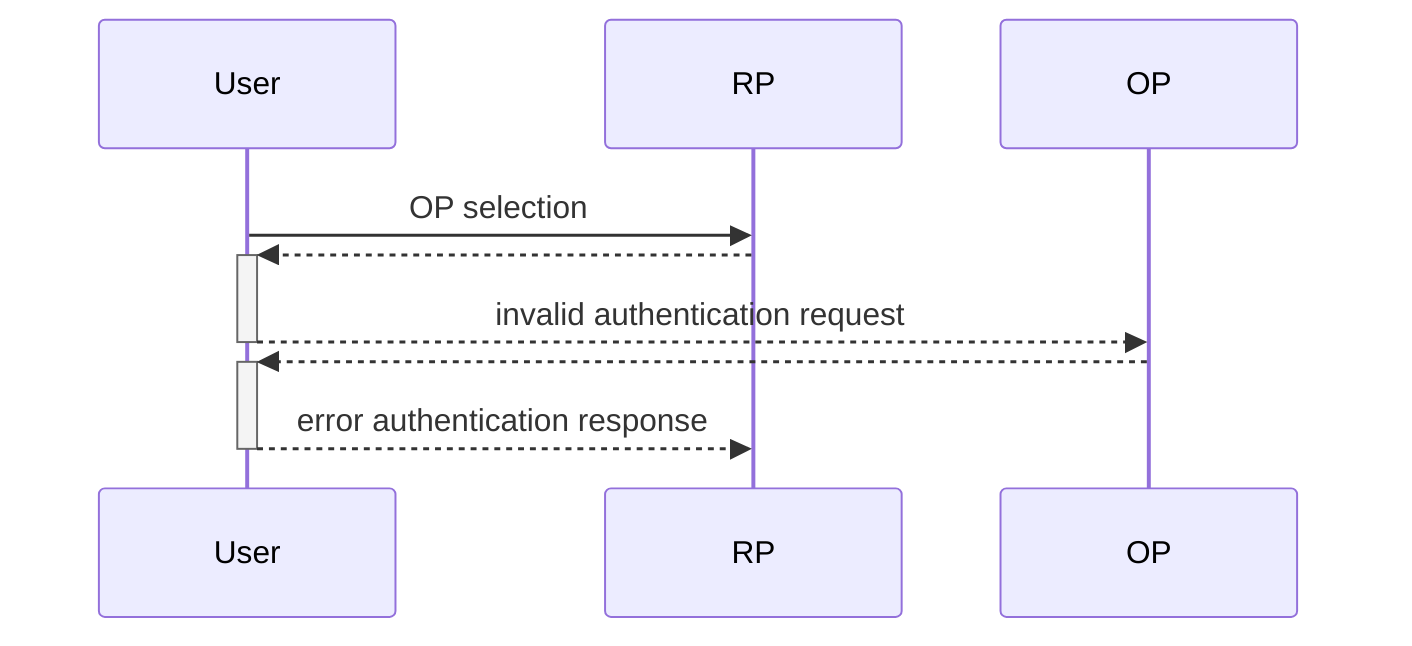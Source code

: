 sequenceDiagram
    participant User
    participant RP
    participant OP
    User->>RP: OP selection
    RP-->>+User: 
    User-->>-OP: invalid authentication request
    OP-->>+User: 
    User-->>-RP: error authentication response